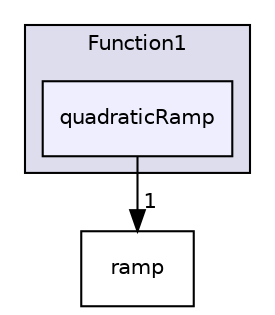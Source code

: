 digraph "src/OpenFOAM/primitives/functions/Function1/quadraticRamp" {
  bgcolor=transparent;
  compound=true
  node [ fontsize="10", fontname="Helvetica"];
  edge [ labelfontsize="10", labelfontname="Helvetica"];
  subgraph clusterdir_bf4f273fcff898a8e57532425217d669 {
    graph [ bgcolor="#ddddee", pencolor="black", label="Function1" fontname="Helvetica", fontsize="10", URL="dir_bf4f273fcff898a8e57532425217d669.html"]
  dir_28829f9a0e1c7c0fc55d82c10b1559dd [shape=box, label="quadraticRamp", style="filled", fillcolor="#eeeeff", pencolor="black", URL="dir_28829f9a0e1c7c0fc55d82c10b1559dd.html"];
  }
  dir_db837a9a779e4f4f8480520e283a1ec8 [shape=box label="ramp" URL="dir_db837a9a779e4f4f8480520e283a1ec8.html"];
  dir_28829f9a0e1c7c0fc55d82c10b1559dd->dir_db837a9a779e4f4f8480520e283a1ec8 [headlabel="1", labeldistance=1.5 headhref="dir_002658_002661.html"];
}
